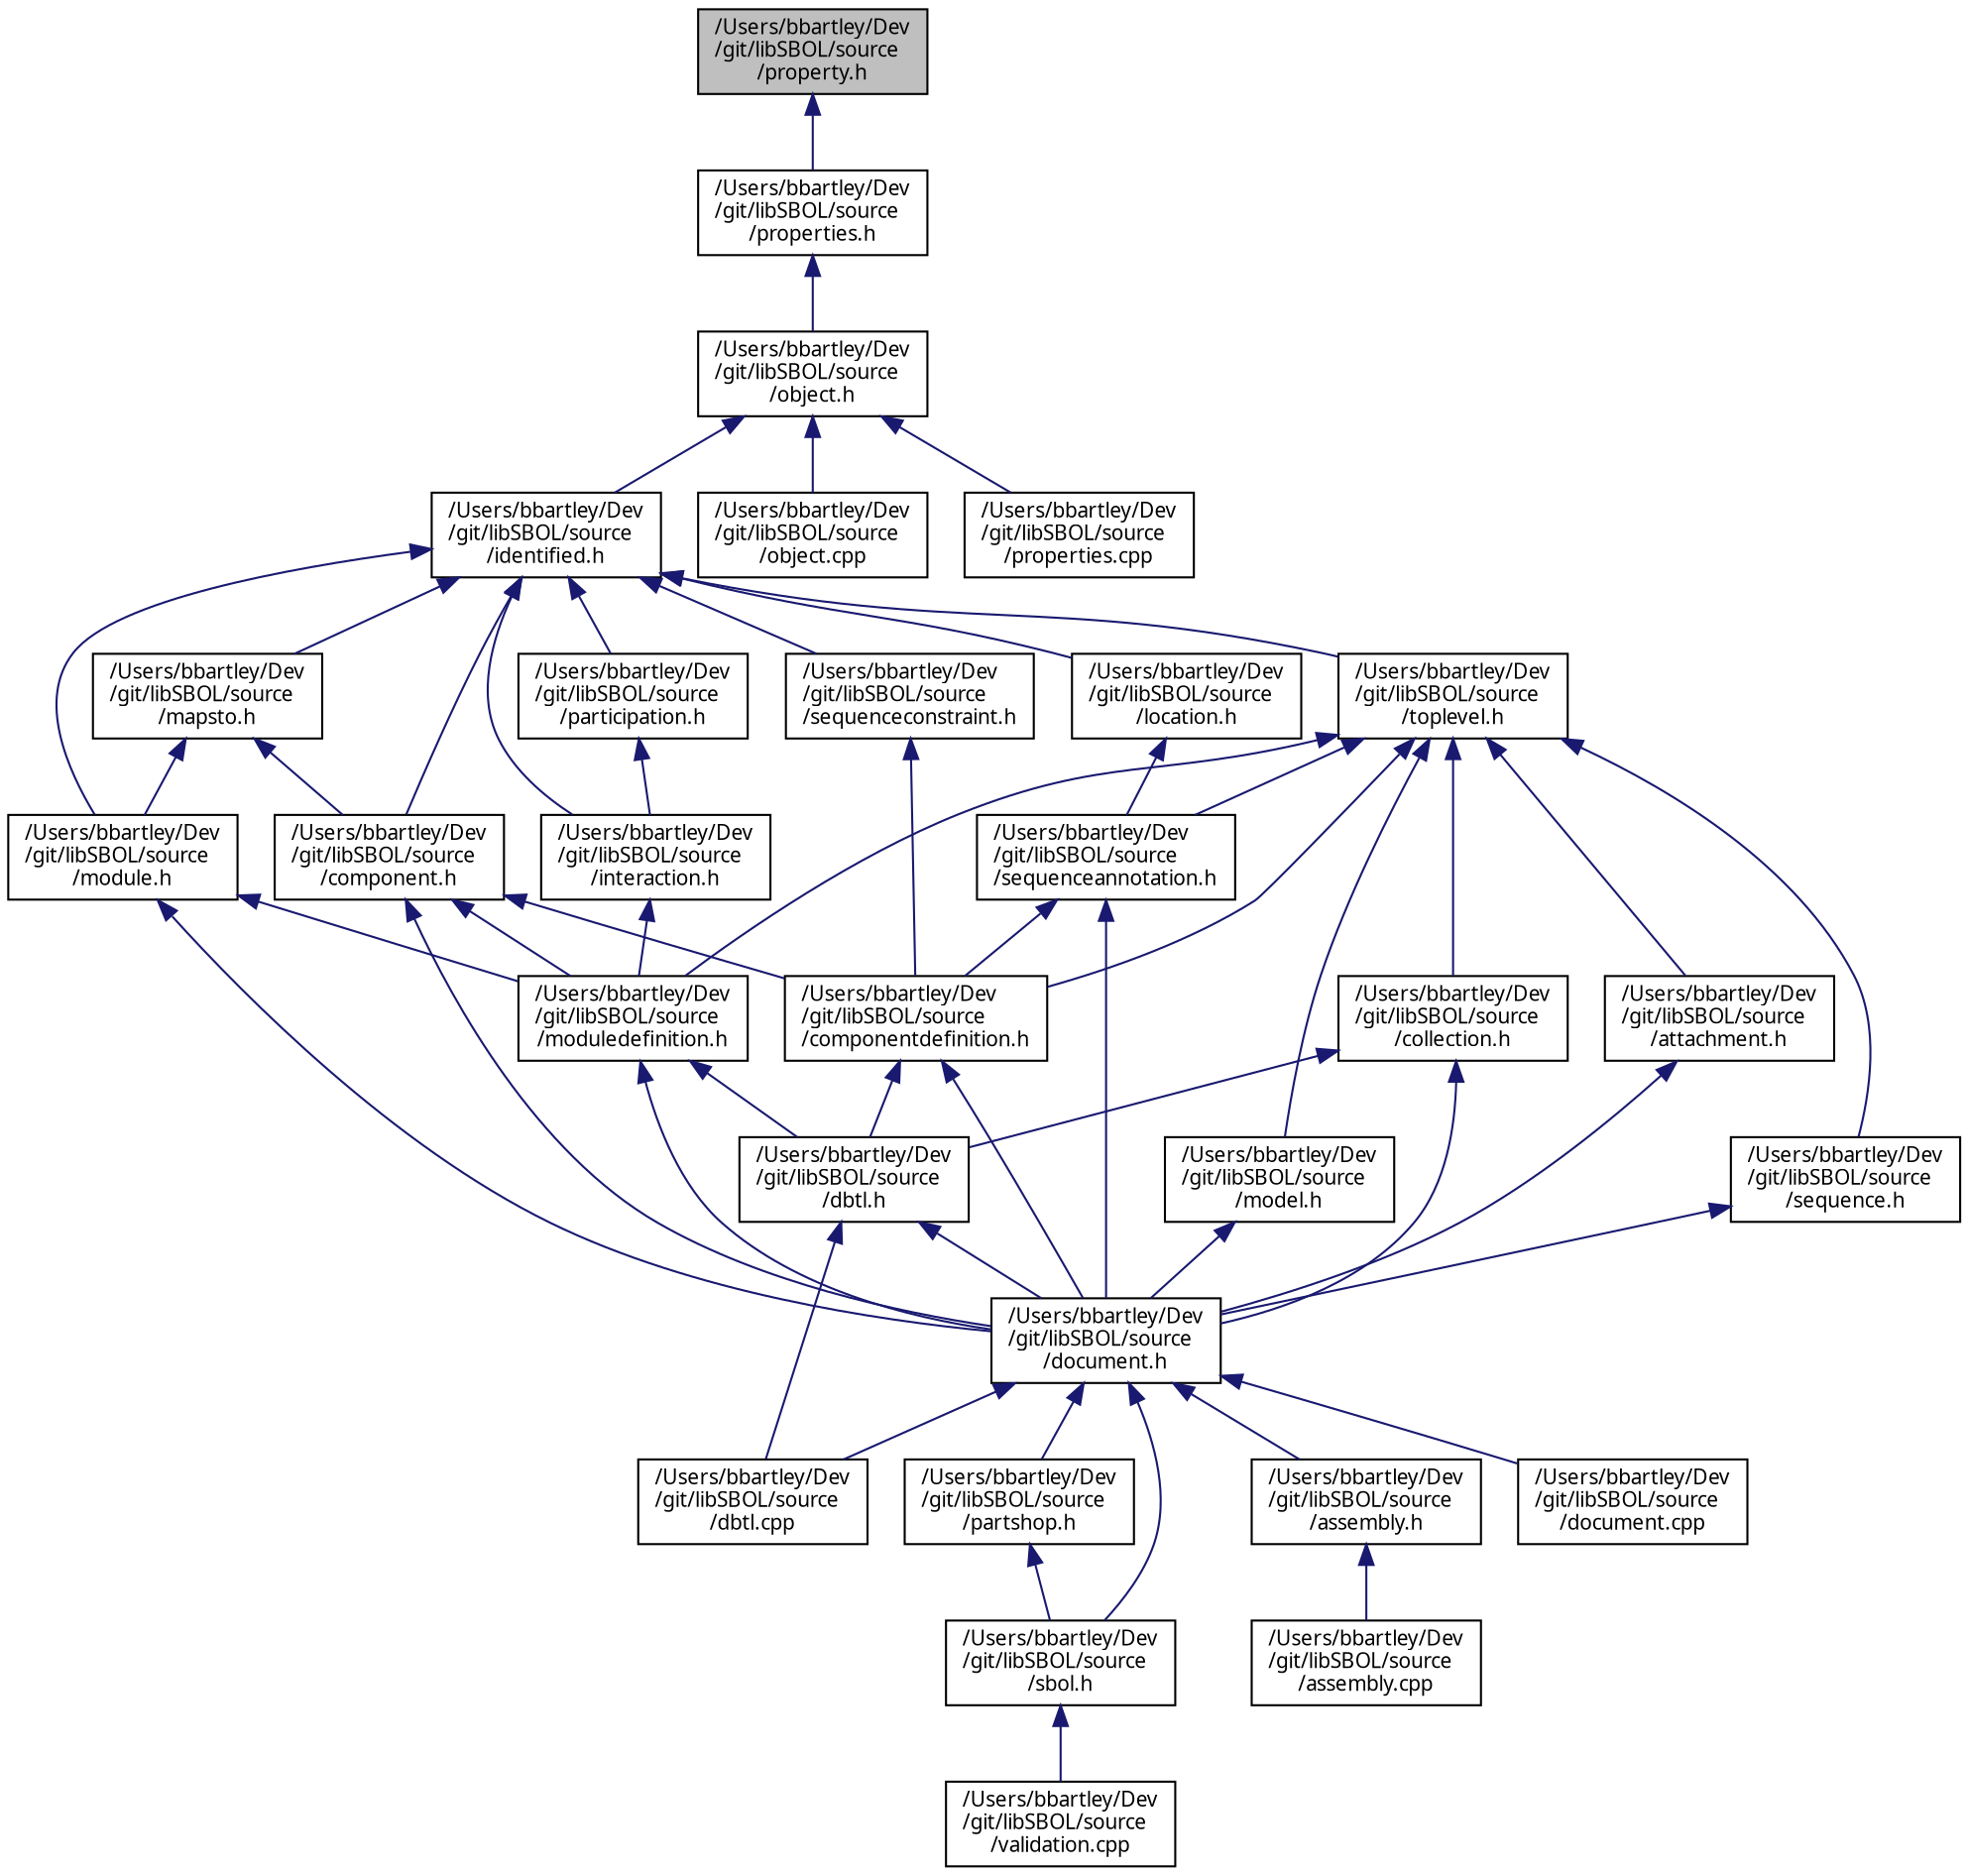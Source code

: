 digraph "/Users/bbartley/Dev/git/libSBOL/source/property.h"
{
  edge [fontname="FreeSans.ttf",fontsize="10",labelfontname="FreeSans.ttf",labelfontsize="10"];
  node [fontname="FreeSans.ttf",fontsize="10",shape=record];
  Node14 [label="/Users/bbartley/Dev\l/git/libSBOL/source\l/property.h",height=0.2,width=0.4,color="black", fillcolor="grey75", style="filled", fontcolor="black"];
  Node14 -> Node15 [dir="back",color="midnightblue",fontsize="10",style="solid",fontname="FreeSans.ttf"];
  Node15 [label="/Users/bbartley/Dev\l/git/libSBOL/source\l/properties.h",height=0.2,width=0.4,color="black", fillcolor="white", style="filled",URL="$properties_8h.html",tooltip="Property template classes (eg, TextProperty, URIProperty, IntProperty) "];
  Node15 -> Node16 [dir="back",color="midnightblue",fontsize="10",style="solid",fontname="FreeSans.ttf"];
  Node16 [label="/Users/bbartley/Dev\l/git/libSBOL/source\l/object.h",height=0.2,width=0.4,color="black", fillcolor="white", style="filled",URL="$object_8h.html",tooltip="SBOLObject class (a low-level, abstract class) "];
  Node16 -> Node17 [dir="back",color="midnightblue",fontsize="10",style="solid",fontname="FreeSans.ttf"];
  Node17 [label="/Users/bbartley/Dev\l/git/libSBOL/source\l/identified.h",height=0.2,width=0.4,color="black", fillcolor="white", style="filled",URL="$identified_8h.html",tooltip="Identified class. "];
  Node17 -> Node18 [dir="back",color="midnightblue",fontsize="10",style="solid",fontname="FreeSans.ttf"];
  Node18 [label="/Users/bbartley/Dev\l/git/libSBOL/source\l/toplevel.h",height=0.2,width=0.4,color="black", fillcolor="white", style="filled",URL="$toplevel_8h.html",tooltip="TopLevel class. "];
  Node18 -> Node19 [dir="back",color="midnightblue",fontsize="10",style="solid",fontname="FreeSans.ttf"];
  Node19 [label="/Users/bbartley/Dev\l/git/libSBOL/source\l/componentdefinition.h",height=0.2,width=0.4,color="black", fillcolor="white", style="filled",URL="$componentdefinition_8h.html",tooltip="ComponentDefinition class. "];
  Node19 -> Node20 [dir="back",color="midnightblue",fontsize="10",style="solid",fontname="FreeSans.ttf"];
  Node20 [label="/Users/bbartley/Dev\l/git/libSBOL/source\l/document.h",height=0.2,width=0.4,color="black", fillcolor="white", style="filled",URL="$document_8h.html",tooltip="Document class, serialization method, and some low-level accessor methods. "];
  Node20 -> Node21 [dir="back",color="midnightblue",fontsize="10",style="solid",fontname="FreeSans.ttf"];
  Node21 [label="/Users/bbartley/Dev\l/git/libSBOL/source\l/assembly.h",height=0.2,width=0.4,color="black", fillcolor="white", style="filled",URL="$assembly_8h.html",tooltip="Convenience methods for manipulating primary sequence structure. "];
  Node21 -> Node22 [dir="back",color="midnightblue",fontsize="10",style="solid",fontname="FreeSans.ttf"];
  Node22 [label="/Users/bbartley/Dev\l/git/libSBOL/source\l/assembly.cpp",height=0.2,width=0.4,color="black", fillcolor="white", style="filled",URL="$assembly_8cpp.html",tooltip="Convenience methods for manipulating primary sequence structure. "];
  Node20 -> Node23 [dir="back",color="midnightblue",fontsize="10",style="solid",fontname="FreeSans.ttf"];
  Node23 [label="/Users/bbartley/Dev\l/git/libSBOL/source\l/dbtl.cpp",height=0.2,width=0.4,color="black", fillcolor="white", style="filled",URL="$dbtl_8cpp.html",tooltip="Methods for Design-Build-Test classes. "];
  Node20 -> Node24 [dir="back",color="midnightblue",fontsize="10",style="solid",fontname="FreeSans.ttf"];
  Node24 [label="/Users/bbartley/Dev\l/git/libSBOL/source\l/document.cpp",height=0.2,width=0.4,color="black", fillcolor="white", style="filled",URL="$document_8cpp.html",tooltip="Document class, serialization method, and some low-level accessor methods. "];
  Node20 -> Node25 [dir="back",color="midnightblue",fontsize="10",style="solid",fontname="FreeSans.ttf"];
  Node25 [label="/Users/bbartley/Dev\l/git/libSBOL/source\l/partshop.h",height=0.2,width=0.4,color="black", fillcolor="white", style="filled",URL="$partshop_8h.html",tooltip="API front-end for online bioparts repositories. "];
  Node25 -> Node26 [dir="back",color="midnightblue",fontsize="10",style="solid",fontname="FreeSans.ttf"];
  Node26 [label="/Users/bbartley/Dev\l/git/libSBOL/source\l/sbol.h",height=0.2,width=0.4,color="black", fillcolor="white", style="filled",URL="$sbol_8h.html",tooltip="Import this header to access the libSBOL API. "];
  Node26 -> Node27 [dir="back",color="midnightblue",fontsize="10",style="solid",fontname="FreeSans.ttf"];
  Node27 [label="/Users/bbartley/Dev\l/git/libSBOL/source\l/validation.cpp",height=0.2,width=0.4,color="black", fillcolor="white", style="filled",URL="$validation_8cpp.html",tooltip="Validation rules. "];
  Node20 -> Node26 [dir="back",color="midnightblue",fontsize="10",style="solid",fontname="FreeSans.ttf"];
  Node19 -> Node28 [dir="back",color="midnightblue",fontsize="10",style="solid",fontname="FreeSans.ttf"];
  Node28 [label="/Users/bbartley/Dev\l/git/libSBOL/source\l/dbtl.h",height=0.2,width=0.4,color="black", fillcolor="white", style="filled",URL="$dbtl_8h.html",tooltip="Contains the interface for Design-Build-Test classes. "];
  Node28 -> Node20 [dir="back",color="midnightblue",fontsize="10",style="solid",fontname="FreeSans.ttf"];
  Node28 -> Node23 [dir="back",color="midnightblue",fontsize="10",style="solid",fontname="FreeSans.ttf"];
  Node18 -> Node29 [dir="back",color="midnightblue",fontsize="10",style="solid",fontname="FreeSans.ttf"];
  Node29 [label="/Users/bbartley/Dev\l/git/libSBOL/source\l/sequenceannotation.h",height=0.2,width=0.4,color="black", fillcolor="white", style="filled",URL="$sequenceannotation_8h.html",tooltip="SequenceAnnotation class. "];
  Node29 -> Node19 [dir="back",color="midnightblue",fontsize="10",style="solid",fontname="FreeSans.ttf"];
  Node29 -> Node20 [dir="back",color="midnightblue",fontsize="10",style="solid",fontname="FreeSans.ttf"];
  Node18 -> Node30 [dir="back",color="midnightblue",fontsize="10",style="solid",fontname="FreeSans.ttf"];
  Node30 [label="/Users/bbartley/Dev\l/git/libSBOL/source\l/sequence.h",height=0.2,width=0.4,color="black", fillcolor="white", style="filled",URL="$sequence_8h.html",tooltip="Sequence class. "];
  Node30 -> Node20 [dir="back",color="midnightblue",fontsize="10",style="solid",fontname="FreeSans.ttf"];
  Node18 -> Node31 [dir="back",color="midnightblue",fontsize="10",style="solid",fontname="FreeSans.ttf"];
  Node31 [label="/Users/bbartley/Dev\l/git/libSBOL/source\l/moduledefinition.h",height=0.2,width=0.4,color="black", fillcolor="white", style="filled",URL="$moduledefinition_8h.html",tooltip="ModuleDefinition class. "];
  Node31 -> Node20 [dir="back",color="midnightblue",fontsize="10",style="solid",fontname="FreeSans.ttf"];
  Node31 -> Node28 [dir="back",color="midnightblue",fontsize="10",style="solid",fontname="FreeSans.ttf"];
  Node18 -> Node32 [dir="back",color="midnightblue",fontsize="10",style="solid",fontname="FreeSans.ttf"];
  Node32 [label="/Users/bbartley/Dev\l/git/libSBOL/source\l/model.h",height=0.2,width=0.4,color="black", fillcolor="white", style="filled",URL="$model_8h.html",tooltip="Model class. "];
  Node32 -> Node20 [dir="back",color="midnightblue",fontsize="10",style="solid",fontname="FreeSans.ttf"];
  Node18 -> Node33 [dir="back",color="midnightblue",fontsize="10",style="solid",fontname="FreeSans.ttf"];
  Node33 [label="/Users/bbartley/Dev\l/git/libSBOL/source\l/collection.h",height=0.2,width=0.4,color="black", fillcolor="white", style="filled",URL="$collection_8h.html",tooltip="Collection class. "];
  Node33 -> Node20 [dir="back",color="midnightblue",fontsize="10",style="solid",fontname="FreeSans.ttf"];
  Node33 -> Node28 [dir="back",color="midnightblue",fontsize="10",style="solid",fontname="FreeSans.ttf"];
  Node18 -> Node34 [dir="back",color="midnightblue",fontsize="10",style="solid",fontname="FreeSans.ttf"];
  Node34 [label="/Users/bbartley/Dev\l/git/libSBOL/source\l/attachment.h",height=0.2,width=0.4,color="black", fillcolor="white", style="filled",URL="$attachment_8h.html",tooltip="Attachment class. "];
  Node34 -> Node20 [dir="back",color="midnightblue",fontsize="10",style="solid",fontname="FreeSans.ttf"];
  Node17 -> Node35 [dir="back",color="midnightblue",fontsize="10",style="solid",fontname="FreeSans.ttf"];
  Node35 [label="/Users/bbartley/Dev\l/git/libSBOL/source\l/component.h",height=0.2,width=0.4,color="black", fillcolor="white", style="filled",URL="$component_8h.html",tooltip="ComponentInstance, Component, and FunctionalComponent classes. "];
  Node35 -> Node19 [dir="back",color="midnightblue",fontsize="10",style="solid",fontname="FreeSans.ttf"];
  Node35 -> Node20 [dir="back",color="midnightblue",fontsize="10",style="solid",fontname="FreeSans.ttf"];
  Node35 -> Node31 [dir="back",color="midnightblue",fontsize="10",style="solid",fontname="FreeSans.ttf"];
  Node17 -> Node36 [dir="back",color="midnightblue",fontsize="10",style="solid",fontname="FreeSans.ttf"];
  Node36 [label="/Users/bbartley/Dev\l/git/libSBOL/source\l/mapsto.h",height=0.2,width=0.4,color="black", fillcolor="white", style="filled",URL="$mapsto_8h.html",tooltip="MapsTo class. "];
  Node36 -> Node35 [dir="back",color="midnightblue",fontsize="10",style="solid",fontname="FreeSans.ttf"];
  Node36 -> Node37 [dir="back",color="midnightblue",fontsize="10",style="solid",fontname="FreeSans.ttf"];
  Node37 [label="/Users/bbartley/Dev\l/git/libSBOL/source\l/module.h",height=0.2,width=0.4,color="black", fillcolor="white", style="filled",URL="$module_8h.html",tooltip="Module class. "];
  Node37 -> Node31 [dir="back",color="midnightblue",fontsize="10",style="solid",fontname="FreeSans.ttf"];
  Node37 -> Node20 [dir="back",color="midnightblue",fontsize="10",style="solid",fontname="FreeSans.ttf"];
  Node17 -> Node38 [dir="back",color="midnightblue",fontsize="10",style="solid",fontname="FreeSans.ttf"];
  Node38 [label="/Users/bbartley/Dev\l/git/libSBOL/source\l/location.h",height=0.2,width=0.4,color="black", fillcolor="white", style="filled",URL="$location_8h.html",tooltip="Location, Cut, Range, and GenericLocation classes. "];
  Node38 -> Node29 [dir="back",color="midnightblue",fontsize="10",style="solid",fontname="FreeSans.ttf"];
  Node17 -> Node39 [dir="back",color="midnightblue",fontsize="10",style="solid",fontname="FreeSans.ttf"];
  Node39 [label="/Users/bbartley/Dev\l/git/libSBOL/source\l/sequenceconstraint.h",height=0.2,width=0.4,color="black", fillcolor="white", style="filled",URL="$sequenceconstraint_8h.html",tooltip="SequenceConstraint class. "];
  Node39 -> Node19 [dir="back",color="midnightblue",fontsize="10",style="solid",fontname="FreeSans.ttf"];
  Node17 -> Node37 [dir="back",color="midnightblue",fontsize="10",style="solid",fontname="FreeSans.ttf"];
  Node17 -> Node40 [dir="back",color="midnightblue",fontsize="10",style="solid",fontname="FreeSans.ttf"];
  Node40 [label="/Users/bbartley/Dev\l/git/libSBOL/source\l/interaction.h",height=0.2,width=0.4,color="black", fillcolor="white", style="filled",URL="$interaction_8h.html",tooltip="Interaction class. "];
  Node40 -> Node31 [dir="back",color="midnightblue",fontsize="10",style="solid",fontname="FreeSans.ttf"];
  Node17 -> Node41 [dir="back",color="midnightblue",fontsize="10",style="solid",fontname="FreeSans.ttf"];
  Node41 [label="/Users/bbartley/Dev\l/git/libSBOL/source\l/participation.h",height=0.2,width=0.4,color="black", fillcolor="white", style="filled",URL="$participation_8h.html",tooltip="Participation class. "];
  Node41 -> Node40 [dir="back",color="midnightblue",fontsize="10",style="solid",fontname="FreeSans.ttf"];
  Node16 -> Node42 [dir="back",color="midnightblue",fontsize="10",style="solid",fontname="FreeSans.ttf"];
  Node42 [label="/Users/bbartley/Dev\l/git/libSBOL/source\l/object.cpp",height=0.2,width=0.4,color="black", fillcolor="white", style="filled",URL="$object_8cpp.html",tooltip="SBOLObject class (a low-level, abstract class) "];
  Node16 -> Node43 [dir="back",color="midnightblue",fontsize="10",style="solid",fontname="FreeSans.ttf"];
  Node43 [label="/Users/bbartley/Dev\l/git/libSBOL/source\l/properties.cpp",height=0.2,width=0.4,color="black", fillcolor="white", style="filled",URL="$properties_8cpp.html",tooltip="Property template classes (eg, TextProperty, URIProperty, IntProperty) "];
}
